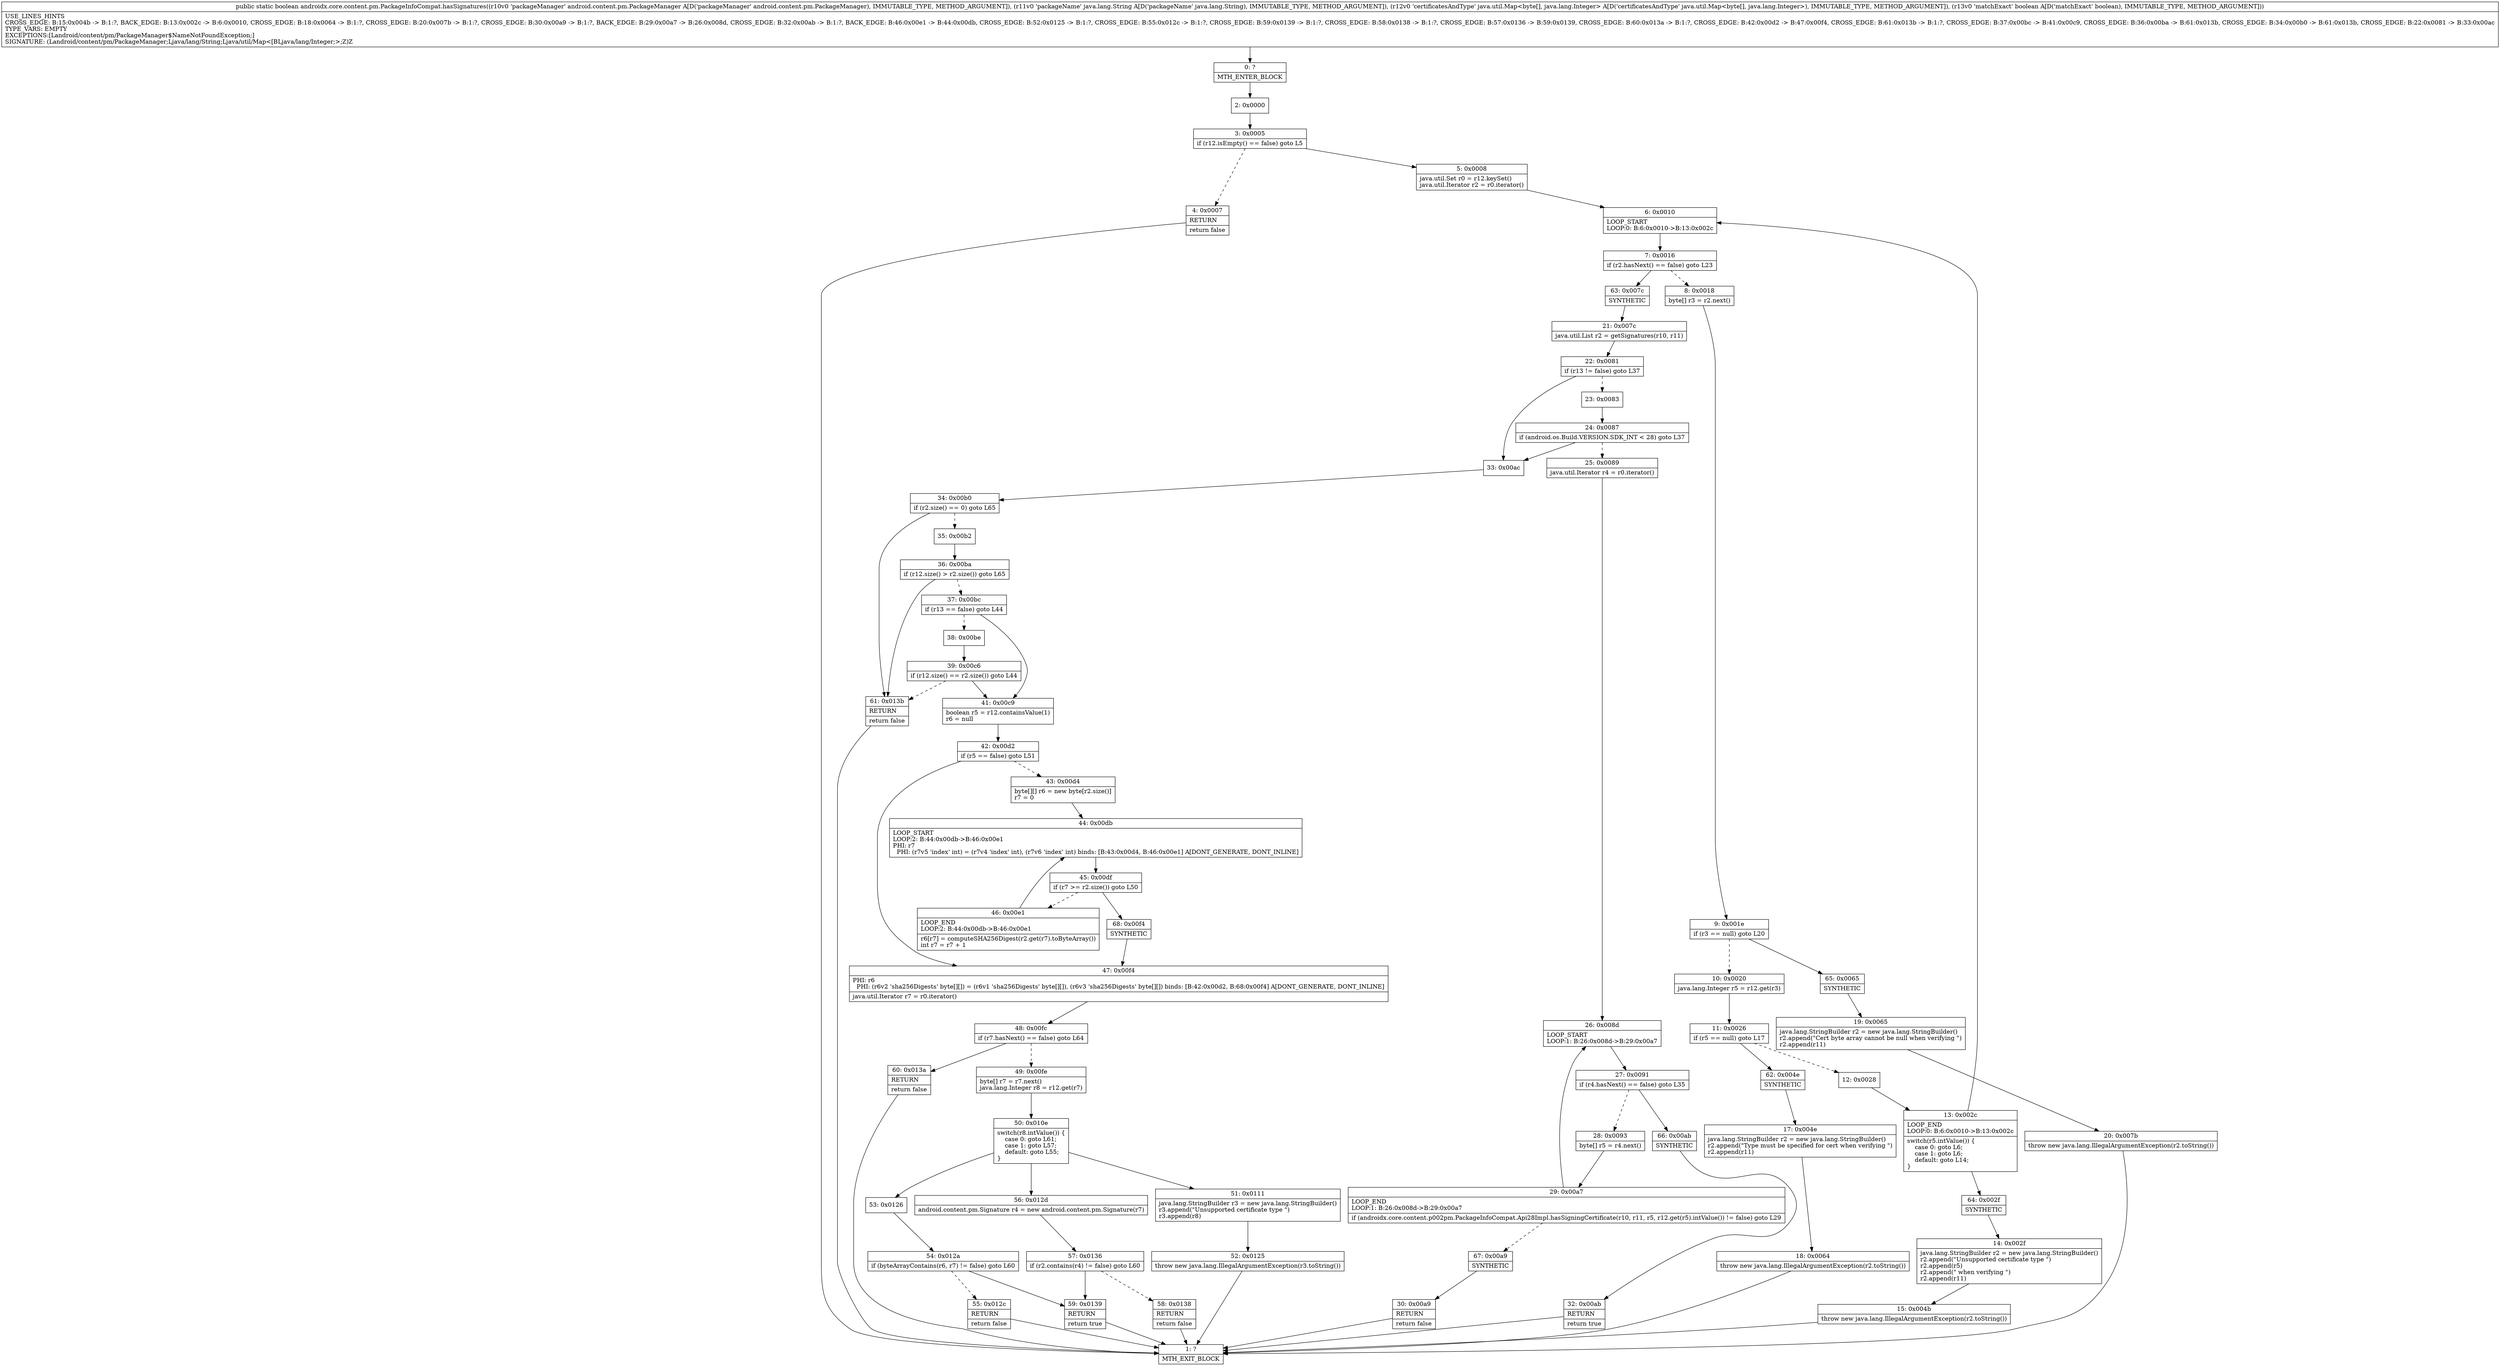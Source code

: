 digraph "CFG forandroidx.core.content.pm.PackageInfoCompat.hasSignatures(Landroid\/content\/pm\/PackageManager;Ljava\/lang\/String;Ljava\/util\/Map;Z)Z" {
Node_0 [shape=record,label="{0\:\ ?|MTH_ENTER_BLOCK\l}"];
Node_2 [shape=record,label="{2\:\ 0x0000}"];
Node_3 [shape=record,label="{3\:\ 0x0005|if (r12.isEmpty() == false) goto L5\l}"];
Node_4 [shape=record,label="{4\:\ 0x0007|RETURN\l|return false\l}"];
Node_1 [shape=record,label="{1\:\ ?|MTH_EXIT_BLOCK\l}"];
Node_5 [shape=record,label="{5\:\ 0x0008|java.util.Set r0 = r12.keySet()\ljava.util.Iterator r2 = r0.iterator()\l}"];
Node_6 [shape=record,label="{6\:\ 0x0010|LOOP_START\lLOOP:0: B:6:0x0010\-\>B:13:0x002c\l}"];
Node_7 [shape=record,label="{7\:\ 0x0016|if (r2.hasNext() == false) goto L23\l}"];
Node_8 [shape=record,label="{8\:\ 0x0018|byte[] r3 = r2.next()\l}"];
Node_9 [shape=record,label="{9\:\ 0x001e|if (r3 == null) goto L20\l}"];
Node_10 [shape=record,label="{10\:\ 0x0020|java.lang.Integer r5 = r12.get(r3)\l}"];
Node_11 [shape=record,label="{11\:\ 0x0026|if (r5 == null) goto L17\l}"];
Node_12 [shape=record,label="{12\:\ 0x0028}"];
Node_13 [shape=record,label="{13\:\ 0x002c|LOOP_END\lLOOP:0: B:6:0x0010\-\>B:13:0x002c\l|switch(r5.intValue()) \{\l    case 0: goto L6;\l    case 1: goto L6;\l    default: goto L14;\l\}\l}"];
Node_64 [shape=record,label="{64\:\ 0x002f|SYNTHETIC\l}"];
Node_14 [shape=record,label="{14\:\ 0x002f|java.lang.StringBuilder r2 = new java.lang.StringBuilder()\lr2.append(\"Unsupported certificate type \")\lr2.append(r5)\lr2.append(\" when verifying \")\lr2.append(r11)\l}"];
Node_15 [shape=record,label="{15\:\ 0x004b|throw new java.lang.IllegalArgumentException(r2.toString())\l}"];
Node_62 [shape=record,label="{62\:\ 0x004e|SYNTHETIC\l}"];
Node_17 [shape=record,label="{17\:\ 0x004e|java.lang.StringBuilder r2 = new java.lang.StringBuilder()\lr2.append(\"Type must be specified for cert when verifying \")\lr2.append(r11)\l}"];
Node_18 [shape=record,label="{18\:\ 0x0064|throw new java.lang.IllegalArgumentException(r2.toString())\l}"];
Node_65 [shape=record,label="{65\:\ 0x0065|SYNTHETIC\l}"];
Node_19 [shape=record,label="{19\:\ 0x0065|java.lang.StringBuilder r2 = new java.lang.StringBuilder()\lr2.append(\"Cert byte array cannot be null when verifying \")\lr2.append(r11)\l}"];
Node_20 [shape=record,label="{20\:\ 0x007b|throw new java.lang.IllegalArgumentException(r2.toString())\l}"];
Node_63 [shape=record,label="{63\:\ 0x007c|SYNTHETIC\l}"];
Node_21 [shape=record,label="{21\:\ 0x007c|java.util.List r2 = getSignatures(r10, r11)\l}"];
Node_22 [shape=record,label="{22\:\ 0x0081|if (r13 != false) goto L37\l}"];
Node_23 [shape=record,label="{23\:\ 0x0083}"];
Node_24 [shape=record,label="{24\:\ 0x0087|if (android.os.Build.VERSION.SDK_INT \< 28) goto L37\l}"];
Node_25 [shape=record,label="{25\:\ 0x0089|java.util.Iterator r4 = r0.iterator()\l}"];
Node_26 [shape=record,label="{26\:\ 0x008d|LOOP_START\lLOOP:1: B:26:0x008d\-\>B:29:0x00a7\l}"];
Node_27 [shape=record,label="{27\:\ 0x0091|if (r4.hasNext() == false) goto L35\l}"];
Node_28 [shape=record,label="{28\:\ 0x0093|byte[] r5 = r4.next()\l}"];
Node_29 [shape=record,label="{29\:\ 0x00a7|LOOP_END\lLOOP:1: B:26:0x008d\-\>B:29:0x00a7\l|if (androidx.core.content.p002pm.PackageInfoCompat.Api28Impl.hasSigningCertificate(r10, r11, r5, r12.get(r5).intValue()) != false) goto L29\l}"];
Node_67 [shape=record,label="{67\:\ 0x00a9|SYNTHETIC\l}"];
Node_30 [shape=record,label="{30\:\ 0x00a9|RETURN\l|return false\l}"];
Node_66 [shape=record,label="{66\:\ 0x00ab|SYNTHETIC\l}"];
Node_32 [shape=record,label="{32\:\ 0x00ab|RETURN\l|return true\l}"];
Node_33 [shape=record,label="{33\:\ 0x00ac}"];
Node_34 [shape=record,label="{34\:\ 0x00b0|if (r2.size() == 0) goto L65\l}"];
Node_35 [shape=record,label="{35\:\ 0x00b2}"];
Node_36 [shape=record,label="{36\:\ 0x00ba|if (r12.size() \> r2.size()) goto L65\l}"];
Node_37 [shape=record,label="{37\:\ 0x00bc|if (r13 == false) goto L44\l}"];
Node_38 [shape=record,label="{38\:\ 0x00be}"];
Node_39 [shape=record,label="{39\:\ 0x00c6|if (r12.size() == r2.size()) goto L44\l}"];
Node_41 [shape=record,label="{41\:\ 0x00c9|boolean r5 = r12.containsValue(1)\lr6 = null\l}"];
Node_42 [shape=record,label="{42\:\ 0x00d2|if (r5 == false) goto L51\l}"];
Node_43 [shape=record,label="{43\:\ 0x00d4|byte[][] r6 = new byte[r2.size()]\lr7 = 0\l}"];
Node_44 [shape=record,label="{44\:\ 0x00db|LOOP_START\lLOOP:2: B:44:0x00db\-\>B:46:0x00e1\lPHI: r7 \l  PHI: (r7v5 'index' int) = (r7v4 'index' int), (r7v6 'index' int) binds: [B:43:0x00d4, B:46:0x00e1] A[DONT_GENERATE, DONT_INLINE]\l}"];
Node_45 [shape=record,label="{45\:\ 0x00df|if (r7 \>= r2.size()) goto L50\l}"];
Node_46 [shape=record,label="{46\:\ 0x00e1|LOOP_END\lLOOP:2: B:44:0x00db\-\>B:46:0x00e1\l|r6[r7] = computeSHA256Digest(r2.get(r7).toByteArray())\lint r7 = r7 + 1\l}"];
Node_68 [shape=record,label="{68\:\ 0x00f4|SYNTHETIC\l}"];
Node_47 [shape=record,label="{47\:\ 0x00f4|PHI: r6 \l  PHI: (r6v2 'sha256Digests' byte[][]) = (r6v1 'sha256Digests' byte[][]), (r6v3 'sha256Digests' byte[][]) binds: [B:42:0x00d2, B:68:0x00f4] A[DONT_GENERATE, DONT_INLINE]\l|java.util.Iterator r7 = r0.iterator()\l}"];
Node_48 [shape=record,label="{48\:\ 0x00fc|if (r7.hasNext() == false) goto L64\l}"];
Node_49 [shape=record,label="{49\:\ 0x00fe|byte[] r7 = r7.next()\ljava.lang.Integer r8 = r12.get(r7)\l}"];
Node_50 [shape=record,label="{50\:\ 0x010e|switch(r8.intValue()) \{\l    case 0: goto L61;\l    case 1: goto L57;\l    default: goto L55;\l\}\l}"];
Node_51 [shape=record,label="{51\:\ 0x0111|java.lang.StringBuilder r3 = new java.lang.StringBuilder()\lr3.append(\"Unsupported certificate type \")\lr3.append(r8)\l}"];
Node_52 [shape=record,label="{52\:\ 0x0125|throw new java.lang.IllegalArgumentException(r3.toString())\l}"];
Node_53 [shape=record,label="{53\:\ 0x0126}"];
Node_54 [shape=record,label="{54\:\ 0x012a|if (byteArrayContains(r6, r7) != false) goto L60\l}"];
Node_55 [shape=record,label="{55\:\ 0x012c|RETURN\l|return false\l}"];
Node_59 [shape=record,label="{59\:\ 0x0139|RETURN\l|return true\l}"];
Node_56 [shape=record,label="{56\:\ 0x012d|android.content.pm.Signature r4 = new android.content.pm.Signature(r7)\l}"];
Node_57 [shape=record,label="{57\:\ 0x0136|if (r2.contains(r4) != false) goto L60\l}"];
Node_58 [shape=record,label="{58\:\ 0x0138|RETURN\l|return false\l}"];
Node_60 [shape=record,label="{60\:\ 0x013a|RETURN\l|return false\l}"];
Node_61 [shape=record,label="{61\:\ 0x013b|RETURN\l|return false\l}"];
MethodNode[shape=record,label="{public static boolean androidx.core.content.pm.PackageInfoCompat.hasSignatures((r10v0 'packageManager' android.content.pm.PackageManager A[D('packageManager' android.content.pm.PackageManager), IMMUTABLE_TYPE, METHOD_ARGUMENT]), (r11v0 'packageName' java.lang.String A[D('packageName' java.lang.String), IMMUTABLE_TYPE, METHOD_ARGUMENT]), (r12v0 'certificatesAndType' java.util.Map\<byte[], java.lang.Integer\> A[D('certificatesAndType' java.util.Map\<byte[], java.lang.Integer\>), IMMUTABLE_TYPE, METHOD_ARGUMENT]), (r13v0 'matchExact' boolean A[D('matchExact' boolean), IMMUTABLE_TYPE, METHOD_ARGUMENT]))  | USE_LINES_HINTS\lCROSS_EDGE: B:15:0x004b \-\> B:1:?, BACK_EDGE: B:13:0x002c \-\> B:6:0x0010, CROSS_EDGE: B:18:0x0064 \-\> B:1:?, CROSS_EDGE: B:20:0x007b \-\> B:1:?, CROSS_EDGE: B:30:0x00a9 \-\> B:1:?, BACK_EDGE: B:29:0x00a7 \-\> B:26:0x008d, CROSS_EDGE: B:32:0x00ab \-\> B:1:?, BACK_EDGE: B:46:0x00e1 \-\> B:44:0x00db, CROSS_EDGE: B:52:0x0125 \-\> B:1:?, CROSS_EDGE: B:55:0x012c \-\> B:1:?, CROSS_EDGE: B:59:0x0139 \-\> B:1:?, CROSS_EDGE: B:58:0x0138 \-\> B:1:?, CROSS_EDGE: B:57:0x0136 \-\> B:59:0x0139, CROSS_EDGE: B:60:0x013a \-\> B:1:?, CROSS_EDGE: B:42:0x00d2 \-\> B:47:0x00f4, CROSS_EDGE: B:61:0x013b \-\> B:1:?, CROSS_EDGE: B:37:0x00bc \-\> B:41:0x00c9, CROSS_EDGE: B:36:0x00ba \-\> B:61:0x013b, CROSS_EDGE: B:34:0x00b0 \-\> B:61:0x013b, CROSS_EDGE: B:22:0x0081 \-\> B:33:0x00ac\lTYPE_VARS: EMPTY\lEXCEPTIONS:[Landroid\/content\/pm\/PackageManager$NameNotFoundException;]\lSIGNATURE: (Landroid\/content\/pm\/PackageManager;Ljava\/lang\/String;Ljava\/util\/Map\<[BLjava\/lang\/Integer;\>;Z)Z\l}"];
MethodNode -> Node_0;Node_0 -> Node_2;
Node_2 -> Node_3;
Node_3 -> Node_4[style=dashed];
Node_3 -> Node_5;
Node_4 -> Node_1;
Node_5 -> Node_6;
Node_6 -> Node_7;
Node_7 -> Node_8[style=dashed];
Node_7 -> Node_63;
Node_8 -> Node_9;
Node_9 -> Node_10[style=dashed];
Node_9 -> Node_65;
Node_10 -> Node_11;
Node_11 -> Node_12[style=dashed];
Node_11 -> Node_62;
Node_12 -> Node_13;
Node_13 -> Node_6;
Node_13 -> Node_64;
Node_64 -> Node_14;
Node_14 -> Node_15;
Node_15 -> Node_1;
Node_62 -> Node_17;
Node_17 -> Node_18;
Node_18 -> Node_1;
Node_65 -> Node_19;
Node_19 -> Node_20;
Node_20 -> Node_1;
Node_63 -> Node_21;
Node_21 -> Node_22;
Node_22 -> Node_23[style=dashed];
Node_22 -> Node_33;
Node_23 -> Node_24;
Node_24 -> Node_25[style=dashed];
Node_24 -> Node_33;
Node_25 -> Node_26;
Node_26 -> Node_27;
Node_27 -> Node_28[style=dashed];
Node_27 -> Node_66;
Node_28 -> Node_29;
Node_29 -> Node_26;
Node_29 -> Node_67[style=dashed];
Node_67 -> Node_30;
Node_30 -> Node_1;
Node_66 -> Node_32;
Node_32 -> Node_1;
Node_33 -> Node_34;
Node_34 -> Node_35[style=dashed];
Node_34 -> Node_61;
Node_35 -> Node_36;
Node_36 -> Node_37[style=dashed];
Node_36 -> Node_61;
Node_37 -> Node_38[style=dashed];
Node_37 -> Node_41;
Node_38 -> Node_39;
Node_39 -> Node_41;
Node_39 -> Node_61[style=dashed];
Node_41 -> Node_42;
Node_42 -> Node_43[style=dashed];
Node_42 -> Node_47;
Node_43 -> Node_44;
Node_44 -> Node_45;
Node_45 -> Node_46[style=dashed];
Node_45 -> Node_68;
Node_46 -> Node_44;
Node_68 -> Node_47;
Node_47 -> Node_48;
Node_48 -> Node_49[style=dashed];
Node_48 -> Node_60;
Node_49 -> Node_50;
Node_50 -> Node_51;
Node_50 -> Node_53;
Node_50 -> Node_56;
Node_51 -> Node_52;
Node_52 -> Node_1;
Node_53 -> Node_54;
Node_54 -> Node_55[style=dashed];
Node_54 -> Node_59;
Node_55 -> Node_1;
Node_59 -> Node_1;
Node_56 -> Node_57;
Node_57 -> Node_58[style=dashed];
Node_57 -> Node_59;
Node_58 -> Node_1;
Node_60 -> Node_1;
Node_61 -> Node_1;
}

